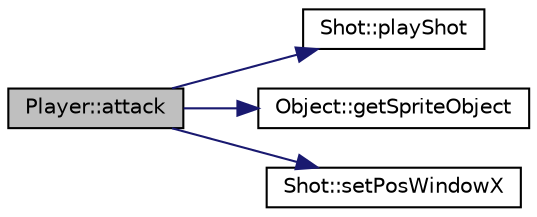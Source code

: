 digraph "Player::attack"
{
  edge [fontname="Helvetica",fontsize="10",labelfontname="Helvetica",labelfontsize="10"];
  node [fontname="Helvetica",fontsize="10",shape=record];
  rankdir="LR";
  Node1 [label="Player::attack",height=0.2,width=0.4,color="black", fillcolor="grey75", style="filled" fontcolor="black"];
  Node1 -> Node2 [color="midnightblue",fontsize="10",style="solid",fontname="Helvetica"];
  Node2 [label="Shot::playShot",height=0.2,width=0.4,color="black", fillcolor="white", style="filled",URL="$class_shot.html#a776ebe09ba2ef518852e8baac1f9188d",tooltip="Play the sound of the shot when is called."];
  Node1 -> Node3 [color="midnightblue",fontsize="10",style="solid",fontname="Helvetica"];
  Node3 [label="Object::getSpriteObject",height=0.2,width=0.4,color="black", fillcolor="white", style="filled",URL="$class_object.html#ae8e20b37d4ea189e187ba7e1762f30ce",tooltip="Return the sprite of the object."];
  Node1 -> Node4 [color="midnightblue",fontsize="10",style="solid",fontname="Helvetica"];
  Node4 [label="Shot::setPosWindowX",height=0.2,width=0.4,color="black", fillcolor="white", style="filled",URL="$class_shot.html#a156c55ed3336d529833dd1b4653cd192",tooltip="Set the window position in X coordinate."];
}
